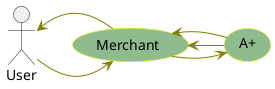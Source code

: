 @startuml
'https://plantuml.com/use-case-diagram

skinparam usecase {
   BackgroundColor DarkSeaGreen
   BorderColor yellow
   ArrowColor Olive
   ActorBorderColor black
   ActorFontColor Courier
}

:User: -> (Merchant)
(Merchant) -> (A+)

(A+) -> (Merchant)
(Merchant) -> :User:

(A+) -> (Merchant)

@enduml